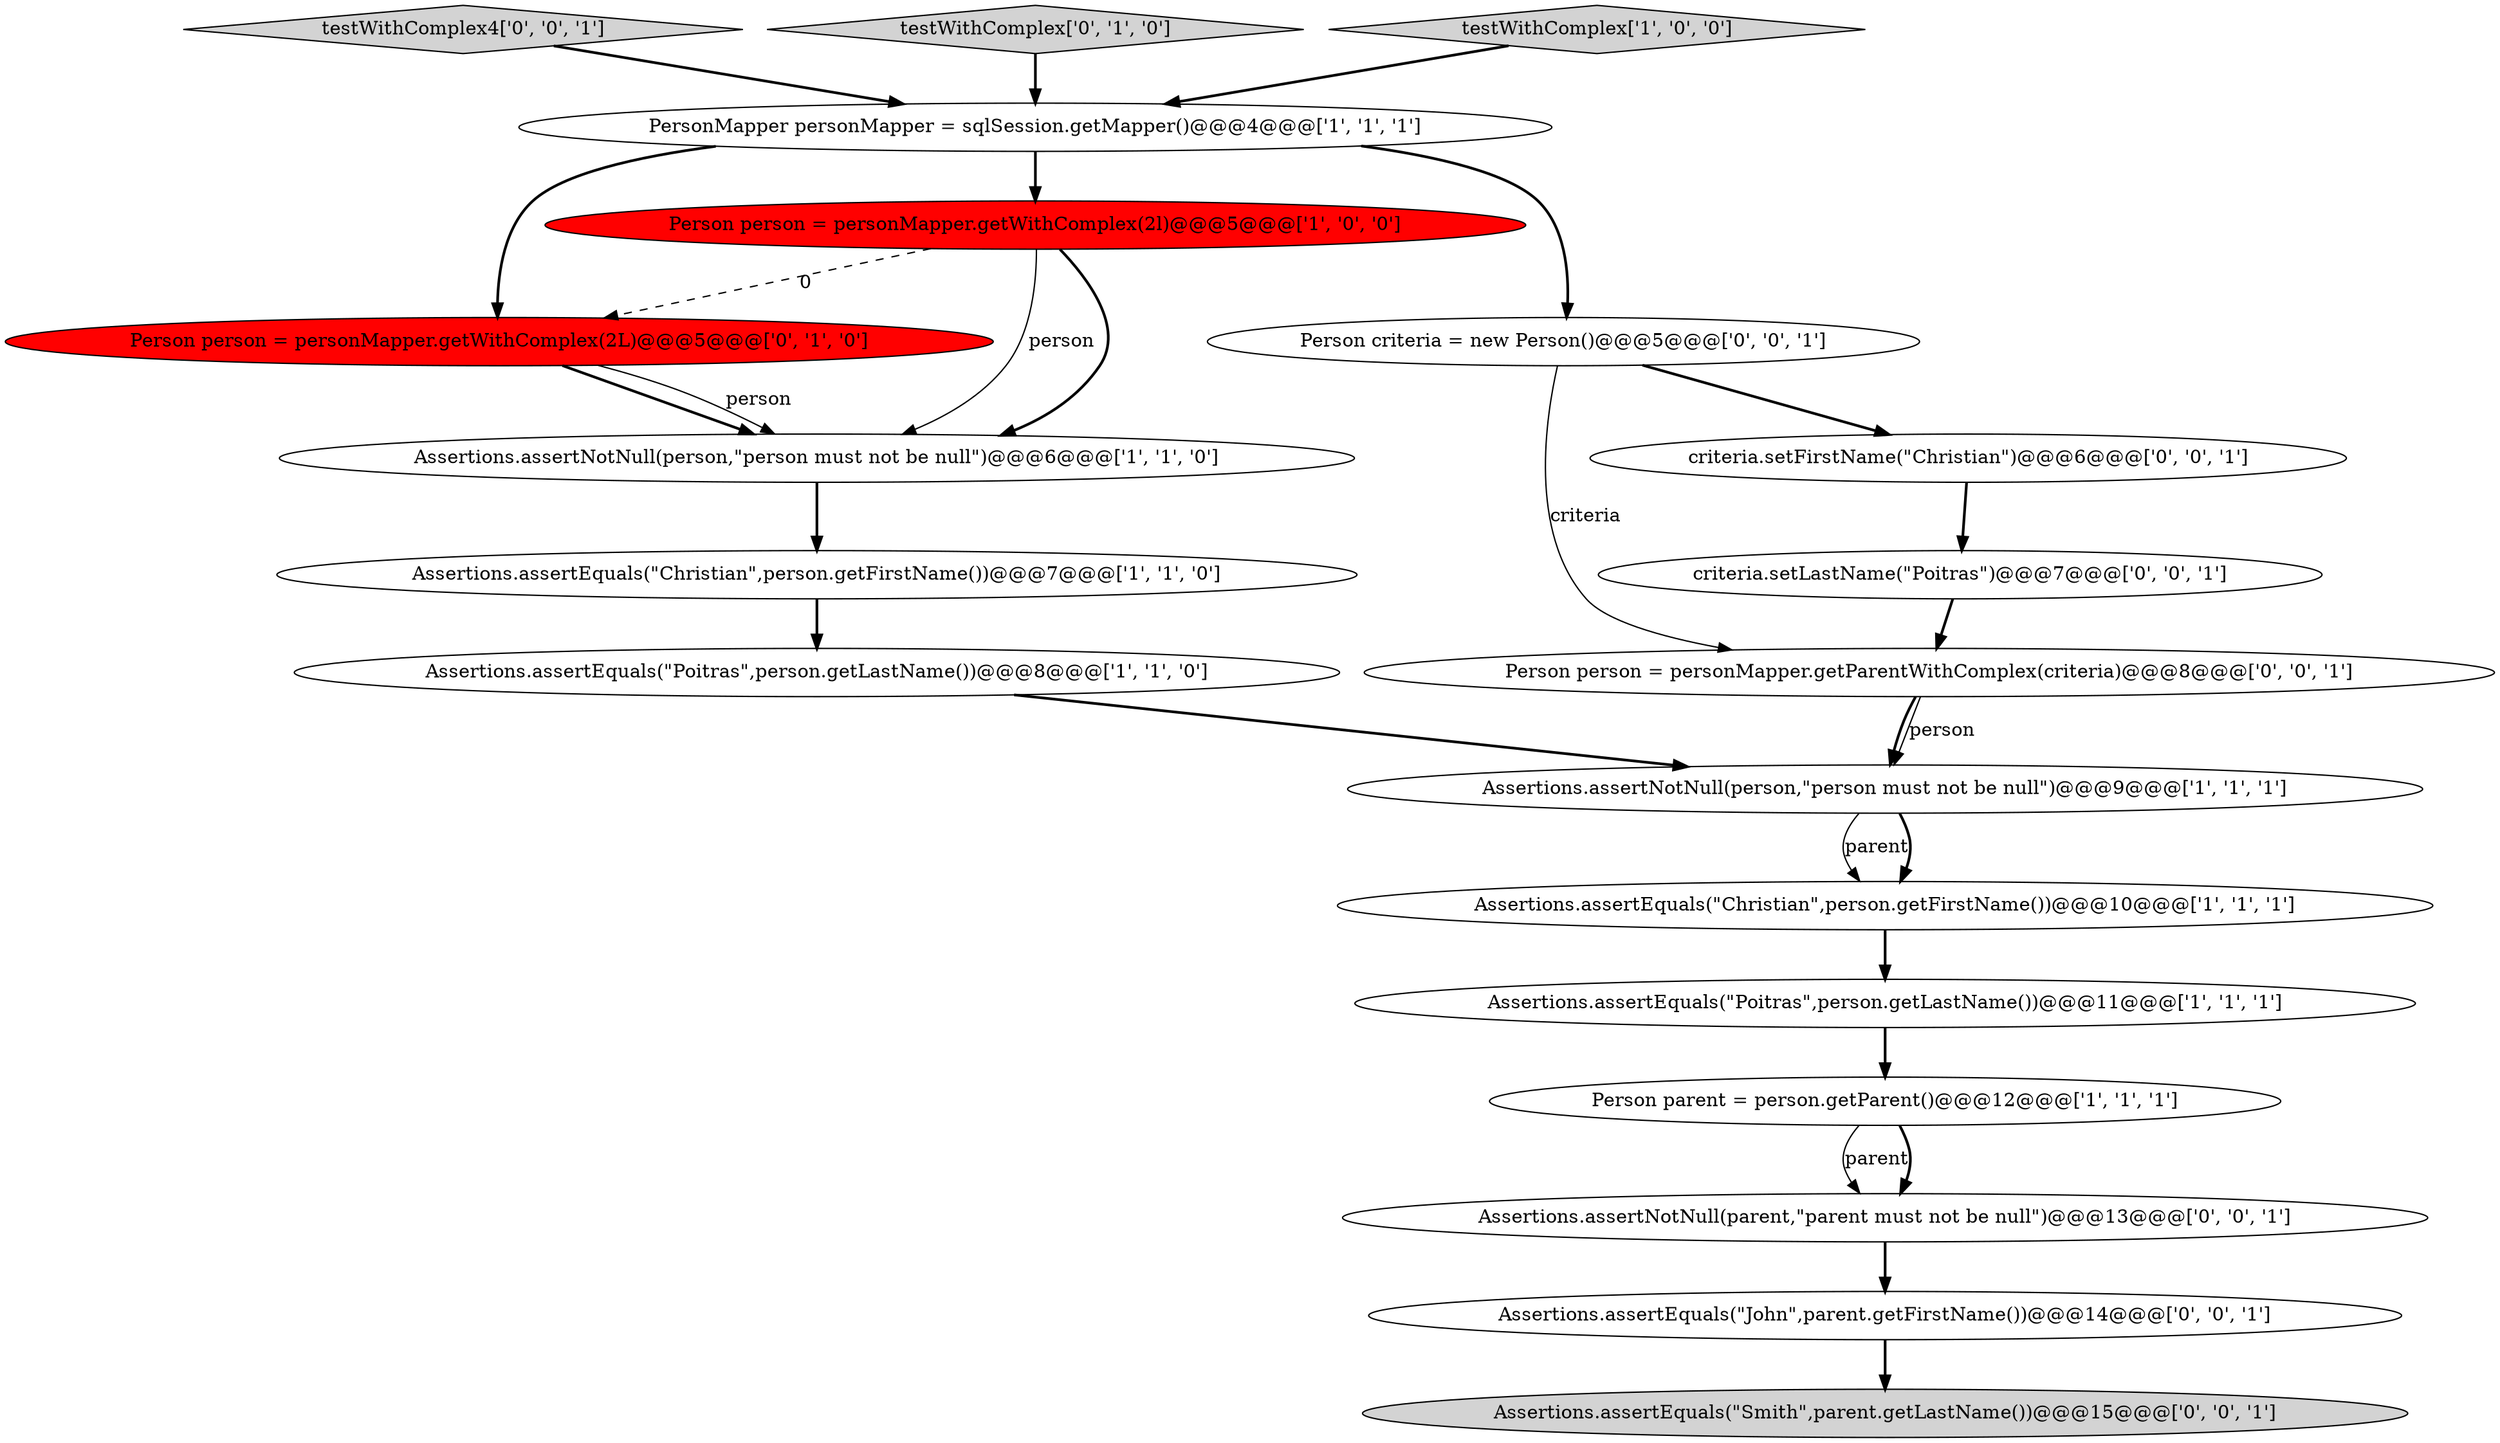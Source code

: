 digraph {
18 [style = filled, label = "Assertions.assertEquals(\"John\",parent.getFirstName())@@@14@@@['0', '0', '1']", fillcolor = white, shape = ellipse image = "AAA0AAABBB3BBB"];
10 [style = filled, label = "Person person = personMapper.getWithComplex(2L)@@@5@@@['0', '1', '0']", fillcolor = red, shape = ellipse image = "AAA1AAABBB2BBB"];
12 [style = filled, label = "criteria.setLastName(\"Poitras\")@@@7@@@['0', '0', '1']", fillcolor = white, shape = ellipse image = "AAA0AAABBB3BBB"];
5 [style = filled, label = "Person person = personMapper.getWithComplex(2l)@@@5@@@['1', '0', '0']", fillcolor = red, shape = ellipse image = "AAA1AAABBB1BBB"];
16 [style = filled, label = "Person person = personMapper.getParentWithComplex(criteria)@@@8@@@['0', '0', '1']", fillcolor = white, shape = ellipse image = "AAA0AAABBB3BBB"];
19 [style = filled, label = "testWithComplex4['0', '0', '1']", fillcolor = lightgray, shape = diamond image = "AAA0AAABBB3BBB"];
3 [style = filled, label = "Assertions.assertNotNull(person,\"person must not be null\")@@@9@@@['1', '1', '1']", fillcolor = white, shape = ellipse image = "AAA0AAABBB1BBB"];
6 [style = filled, label = "Assertions.assertNotNull(person,\"person must not be null\")@@@6@@@['1', '1', '0']", fillcolor = white, shape = ellipse image = "AAA0AAABBB1BBB"];
7 [style = filled, label = "Assertions.assertEquals(\"Christian\",person.getFirstName())@@@7@@@['1', '1', '0']", fillcolor = white, shape = ellipse image = "AAA0AAABBB1BBB"];
9 [style = filled, label = "Person parent = person.getParent()@@@12@@@['1', '1', '1']", fillcolor = white, shape = ellipse image = "AAA0AAABBB1BBB"];
2 [style = filled, label = "Assertions.assertEquals(\"Poitras\",person.getLastName())@@@11@@@['1', '1', '1']", fillcolor = white, shape = ellipse image = "AAA0AAABBB1BBB"];
13 [style = filled, label = "criteria.setFirstName(\"Christian\")@@@6@@@['0', '0', '1']", fillcolor = white, shape = ellipse image = "AAA0AAABBB3BBB"];
14 [style = filled, label = "Person criteria = new Person()@@@5@@@['0', '0', '1']", fillcolor = white, shape = ellipse image = "AAA0AAABBB3BBB"];
15 [style = filled, label = "Assertions.assertNotNull(parent,\"parent must not be null\")@@@13@@@['0', '0', '1']", fillcolor = white, shape = ellipse image = "AAA0AAABBB3BBB"];
1 [style = filled, label = "Assertions.assertEquals(\"Poitras\",person.getLastName())@@@8@@@['1', '1', '0']", fillcolor = white, shape = ellipse image = "AAA0AAABBB1BBB"];
17 [style = filled, label = "Assertions.assertEquals(\"Smith\",parent.getLastName())@@@15@@@['0', '0', '1']", fillcolor = lightgray, shape = ellipse image = "AAA0AAABBB3BBB"];
0 [style = filled, label = "PersonMapper personMapper = sqlSession.getMapper()@@@4@@@['1', '1', '1']", fillcolor = white, shape = ellipse image = "AAA0AAABBB1BBB"];
11 [style = filled, label = "testWithComplex['0', '1', '0']", fillcolor = lightgray, shape = diamond image = "AAA0AAABBB2BBB"];
8 [style = filled, label = "Assertions.assertEquals(\"Christian\",person.getFirstName())@@@10@@@['1', '1', '1']", fillcolor = white, shape = ellipse image = "AAA0AAABBB1BBB"];
4 [style = filled, label = "testWithComplex['1', '0', '0']", fillcolor = lightgray, shape = diamond image = "AAA0AAABBB1BBB"];
16->3 [style = bold, label=""];
7->1 [style = bold, label=""];
5->6 [style = solid, label="person"];
3->8 [style = solid, label="parent"];
1->3 [style = bold, label=""];
18->17 [style = bold, label=""];
12->16 [style = bold, label=""];
2->9 [style = bold, label=""];
15->18 [style = bold, label=""];
10->6 [style = bold, label=""];
19->0 [style = bold, label=""];
4->0 [style = bold, label=""];
0->10 [style = bold, label=""];
11->0 [style = bold, label=""];
0->14 [style = bold, label=""];
13->12 [style = bold, label=""];
9->15 [style = solid, label="parent"];
5->6 [style = bold, label=""];
10->6 [style = solid, label="person"];
8->2 [style = bold, label=""];
5->10 [style = dashed, label="0"];
9->15 [style = bold, label=""];
16->3 [style = solid, label="person"];
3->8 [style = bold, label=""];
14->13 [style = bold, label=""];
14->16 [style = solid, label="criteria"];
6->7 [style = bold, label=""];
0->5 [style = bold, label=""];
}
